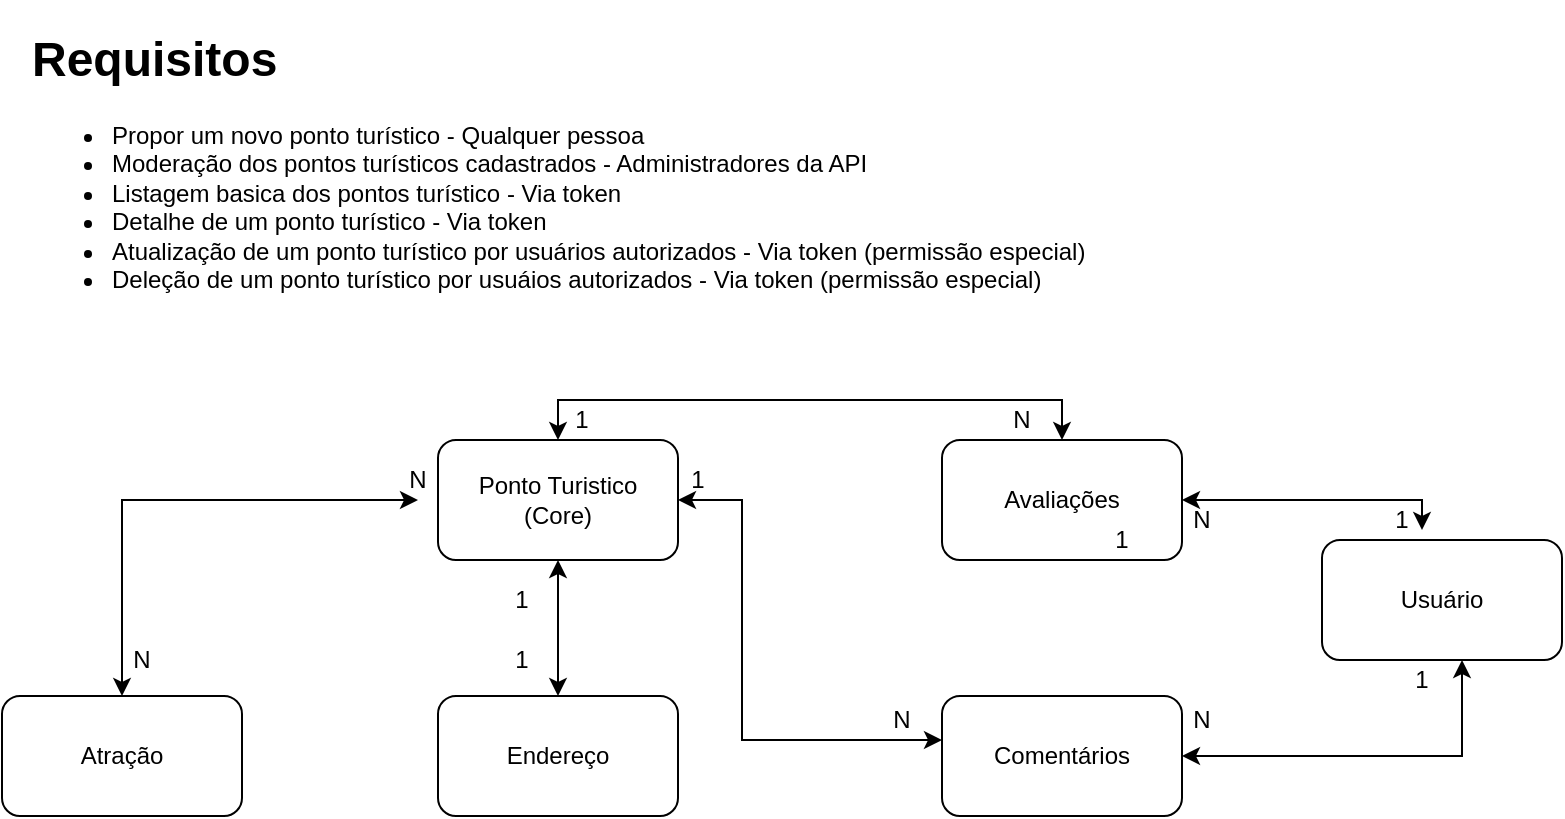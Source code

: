 <mxfile version="14.5.1" type="device"><diagram id="nbLkZuiUObUtcHvg0Fro" name="Página-1"><mxGraphModel dx="836" dy="481" grid="1" gridSize="10" guides="1" tooltips="1" connect="1" arrows="1" fold="1" page="1" pageScale="1" pageWidth="827" pageHeight="1169" math="0" shadow="0"><root><mxCell id="0"/><mxCell id="1" parent="0"/><mxCell id="dbaHl7Y2mss71duO5uAQ-1" value="Atração" style="rounded=1;whiteSpace=wrap;html=1;" vertex="1" parent="1"><mxGeometry x="30" y="378" width="120" height="60" as="geometry"/></mxCell><mxCell id="dbaHl7Y2mss71duO5uAQ-8" style="edgeStyle=orthogonalEdgeStyle;rounded=0;orthogonalLoop=1;jettySize=auto;html=1;entryX=0.5;entryY=0;entryDx=0;entryDy=0;startArrow=classic;startFill=1;" edge="1" parent="1" source="dbaHl7Y2mss71duO5uAQ-2" target="dbaHl7Y2mss71duO5uAQ-5"><mxGeometry relative="1" as="geometry"/></mxCell><mxCell id="dbaHl7Y2mss71duO5uAQ-2" value="Ponto Turistico &lt;br&gt;(Core)" style="rounded=1;whiteSpace=wrap;html=1;" vertex="1" parent="1"><mxGeometry x="248" y="250" width="120" height="60" as="geometry"/></mxCell><mxCell id="dbaHl7Y2mss71duO5uAQ-6" style="edgeStyle=orthogonalEdgeStyle;rounded=0;orthogonalLoop=1;jettySize=auto;html=1;startArrow=classic;startFill=1;entryX=1;entryY=0.5;entryDx=0;entryDy=0;" edge="1" parent="1" source="dbaHl7Y2mss71duO5uAQ-3" target="dbaHl7Y2mss71duO5uAQ-4"><mxGeometry relative="1" as="geometry"><mxPoint x="640" y="410" as="targetPoint"/><Array as="points"><mxPoint x="760" y="408"/></Array></mxGeometry></mxCell><mxCell id="dbaHl7Y2mss71duO5uAQ-23" style="edgeStyle=orthogonalEdgeStyle;rounded=0;orthogonalLoop=1;jettySize=auto;html=1;startArrow=classic;startFill=1;entryX=1;entryY=0.5;entryDx=0;entryDy=0;exitX=1;exitY=0.75;exitDx=0;exitDy=0;" edge="1" parent="1" source="dbaHl7Y2mss71duO5uAQ-31" target="dbaHl7Y2mss71duO5uAQ-22"><mxGeometry relative="1" as="geometry"><Array as="points"><mxPoint x="740" y="280"/></Array></mxGeometry></mxCell><mxCell id="dbaHl7Y2mss71duO5uAQ-3" value="Usuário" style="rounded=1;whiteSpace=wrap;html=1;" vertex="1" parent="1"><mxGeometry x="690" y="300" width="120" height="60" as="geometry"/></mxCell><mxCell id="dbaHl7Y2mss71duO5uAQ-7" style="edgeStyle=orthogonalEdgeStyle;rounded=0;orthogonalLoop=1;jettySize=auto;html=1;entryX=1;entryY=0.5;entryDx=0;entryDy=0;startArrow=classic;startFill=1;" edge="1" parent="1" source="dbaHl7Y2mss71duO5uAQ-4" target="dbaHl7Y2mss71duO5uAQ-2"><mxGeometry relative="1" as="geometry"><Array as="points"><mxPoint x="400" y="400"/><mxPoint x="400" y="280"/></Array></mxGeometry></mxCell><mxCell id="dbaHl7Y2mss71duO5uAQ-4" value="Comentários" style="rounded=1;whiteSpace=wrap;html=1;" vertex="1" parent="1"><mxGeometry x="500" y="378" width="120" height="60" as="geometry"/></mxCell><mxCell id="dbaHl7Y2mss71duO5uAQ-5" value="Endereço" style="rounded=1;whiteSpace=wrap;html=1;" vertex="1" parent="1"><mxGeometry x="248" y="378" width="120" height="60" as="geometry"/></mxCell><mxCell id="dbaHl7Y2mss71duO5uAQ-10" value="N" style="text;html=1;strokeColor=none;fillColor=none;align=center;verticalAlign=middle;whiteSpace=wrap;rounded=0;" vertex="1" parent="1"><mxGeometry x="90" y="350" width="20" height="20" as="geometry"/></mxCell><mxCell id="dbaHl7Y2mss71duO5uAQ-13" value="&lt;h1&gt;Requisitos&lt;/h1&gt;&lt;p&gt;&lt;/p&gt;&lt;ul&gt;&lt;li&gt;Propor um novo ponto turístico - Qualquer pessoa&lt;/li&gt;&lt;li&gt;Moderação dos pontos turísticos cadastrados - Administradores da API&lt;/li&gt;&lt;li&gt;Listagem basica dos pontos turístico - Via token&lt;/li&gt;&lt;li&gt;Detalhe de um ponto turístico - Via token&lt;/li&gt;&lt;li&gt;Atualização de um ponto turístico por usuários autorizados - Via token (permissão especial)&lt;/li&gt;&lt;li&gt;Deleção de um ponto turístico por usuáios autorizados - Via token (permissão especial)&lt;/li&gt;&lt;/ul&gt;&lt;p&gt;&lt;/p&gt;" style="text;html=1;strokeColor=none;fillColor=none;spacing=5;spacingTop=-20;whiteSpace=wrap;overflow=hidden;rounded=0;" vertex="1" parent="1"><mxGeometry x="40" y="40" width="540" height="170" as="geometry"/></mxCell><mxCell id="dbaHl7Y2mss71duO5uAQ-26" style="edgeStyle=orthogonalEdgeStyle;rounded=0;orthogonalLoop=1;jettySize=auto;html=1;exitX=0.5;exitY=1;exitDx=0;exitDy=0;startArrow=classic;startFill=1;" edge="1" parent="1" source="dbaHl7Y2mss71duO5uAQ-14" target="dbaHl7Y2mss71duO5uAQ-1"><mxGeometry relative="1" as="geometry"><Array as="points"><mxPoint x="90" y="280"/></Array></mxGeometry></mxCell><mxCell id="dbaHl7Y2mss71duO5uAQ-14" value="N" style="text;html=1;strokeColor=none;fillColor=none;align=center;verticalAlign=middle;whiteSpace=wrap;rounded=0;" vertex="1" parent="1"><mxGeometry x="228" y="260" width="20" height="20" as="geometry"/></mxCell><mxCell id="dbaHl7Y2mss71duO5uAQ-15" value="1" style="text;html=1;strokeColor=none;fillColor=none;align=center;verticalAlign=middle;whiteSpace=wrap;rounded=0;" vertex="1" parent="1"><mxGeometry x="280" y="320" width="20" height="20" as="geometry"/></mxCell><mxCell id="dbaHl7Y2mss71duO5uAQ-16" value="1" style="text;html=1;strokeColor=none;fillColor=none;align=center;verticalAlign=middle;whiteSpace=wrap;rounded=0;" vertex="1" parent="1"><mxGeometry x="280" y="350" width="20" height="20" as="geometry"/></mxCell><mxCell id="dbaHl7Y2mss71duO5uAQ-17" value="1" style="text;html=1;strokeColor=none;fillColor=none;align=center;verticalAlign=middle;whiteSpace=wrap;rounded=0;" vertex="1" parent="1"><mxGeometry x="730" y="360" width="20" height="20" as="geometry"/></mxCell><mxCell id="dbaHl7Y2mss71duO5uAQ-19" value="1" style="text;html=1;strokeColor=none;fillColor=none;align=center;verticalAlign=middle;whiteSpace=wrap;rounded=0;" vertex="1" parent="1"><mxGeometry x="368" y="260" width="20" height="20" as="geometry"/></mxCell><mxCell id="dbaHl7Y2mss71duO5uAQ-20" value="N" style="text;html=1;strokeColor=none;fillColor=none;align=center;verticalAlign=middle;whiteSpace=wrap;rounded=0;" vertex="1" parent="1"><mxGeometry x="470" y="380" width="20" height="20" as="geometry"/></mxCell><mxCell id="dbaHl7Y2mss71duO5uAQ-27" style="edgeStyle=orthogonalEdgeStyle;rounded=0;orthogonalLoop=1;jettySize=auto;html=1;entryX=0.5;entryY=0;entryDx=0;entryDy=0;startArrow=classic;startFill=1;exitX=0.5;exitY=0;exitDx=0;exitDy=0;" edge="1" parent="1" source="dbaHl7Y2mss71duO5uAQ-22" target="dbaHl7Y2mss71duO5uAQ-2"><mxGeometry relative="1" as="geometry"/></mxCell><mxCell id="dbaHl7Y2mss71duO5uAQ-22" value="Avaliações" style="rounded=1;whiteSpace=wrap;html=1;" vertex="1" parent="1"><mxGeometry x="500" y="250" width="120" height="60" as="geometry"/></mxCell><mxCell id="dbaHl7Y2mss71duO5uAQ-24" value="1" style="text;html=1;strokeColor=none;fillColor=none;align=center;verticalAlign=middle;whiteSpace=wrap;rounded=0;" vertex="1" parent="1"><mxGeometry x="580" y="290" width="20" height="20" as="geometry"/></mxCell><mxCell id="dbaHl7Y2mss71duO5uAQ-25" value="N" style="text;html=1;strokeColor=none;fillColor=none;align=center;verticalAlign=middle;whiteSpace=wrap;rounded=0;" vertex="1" parent="1"><mxGeometry x="620" y="380" width="20" height="20" as="geometry"/></mxCell><mxCell id="dbaHl7Y2mss71duO5uAQ-28" value="N" style="text;html=1;strokeColor=none;fillColor=none;align=center;verticalAlign=middle;whiteSpace=wrap;rounded=0;" vertex="1" parent="1"><mxGeometry x="620" y="280" width="20" height="20" as="geometry"/></mxCell><mxCell id="dbaHl7Y2mss71duO5uAQ-29" value="N" style="text;html=1;strokeColor=none;fillColor=none;align=center;verticalAlign=middle;whiteSpace=wrap;rounded=0;" vertex="1" parent="1"><mxGeometry x="530" y="230" width="20" height="20" as="geometry"/></mxCell><mxCell id="dbaHl7Y2mss71duO5uAQ-30" value="1" style="text;html=1;strokeColor=none;fillColor=none;align=center;verticalAlign=middle;whiteSpace=wrap;rounded=0;" vertex="1" parent="1"><mxGeometry x="310" y="230" width="20" height="20" as="geometry"/></mxCell><mxCell id="dbaHl7Y2mss71duO5uAQ-31" value="1" style="text;html=1;strokeColor=none;fillColor=none;align=center;verticalAlign=middle;whiteSpace=wrap;rounded=0;" vertex="1" parent="1"><mxGeometry x="720" y="280" width="20" height="20" as="geometry"/></mxCell></root></mxGraphModel></diagram></mxfile>